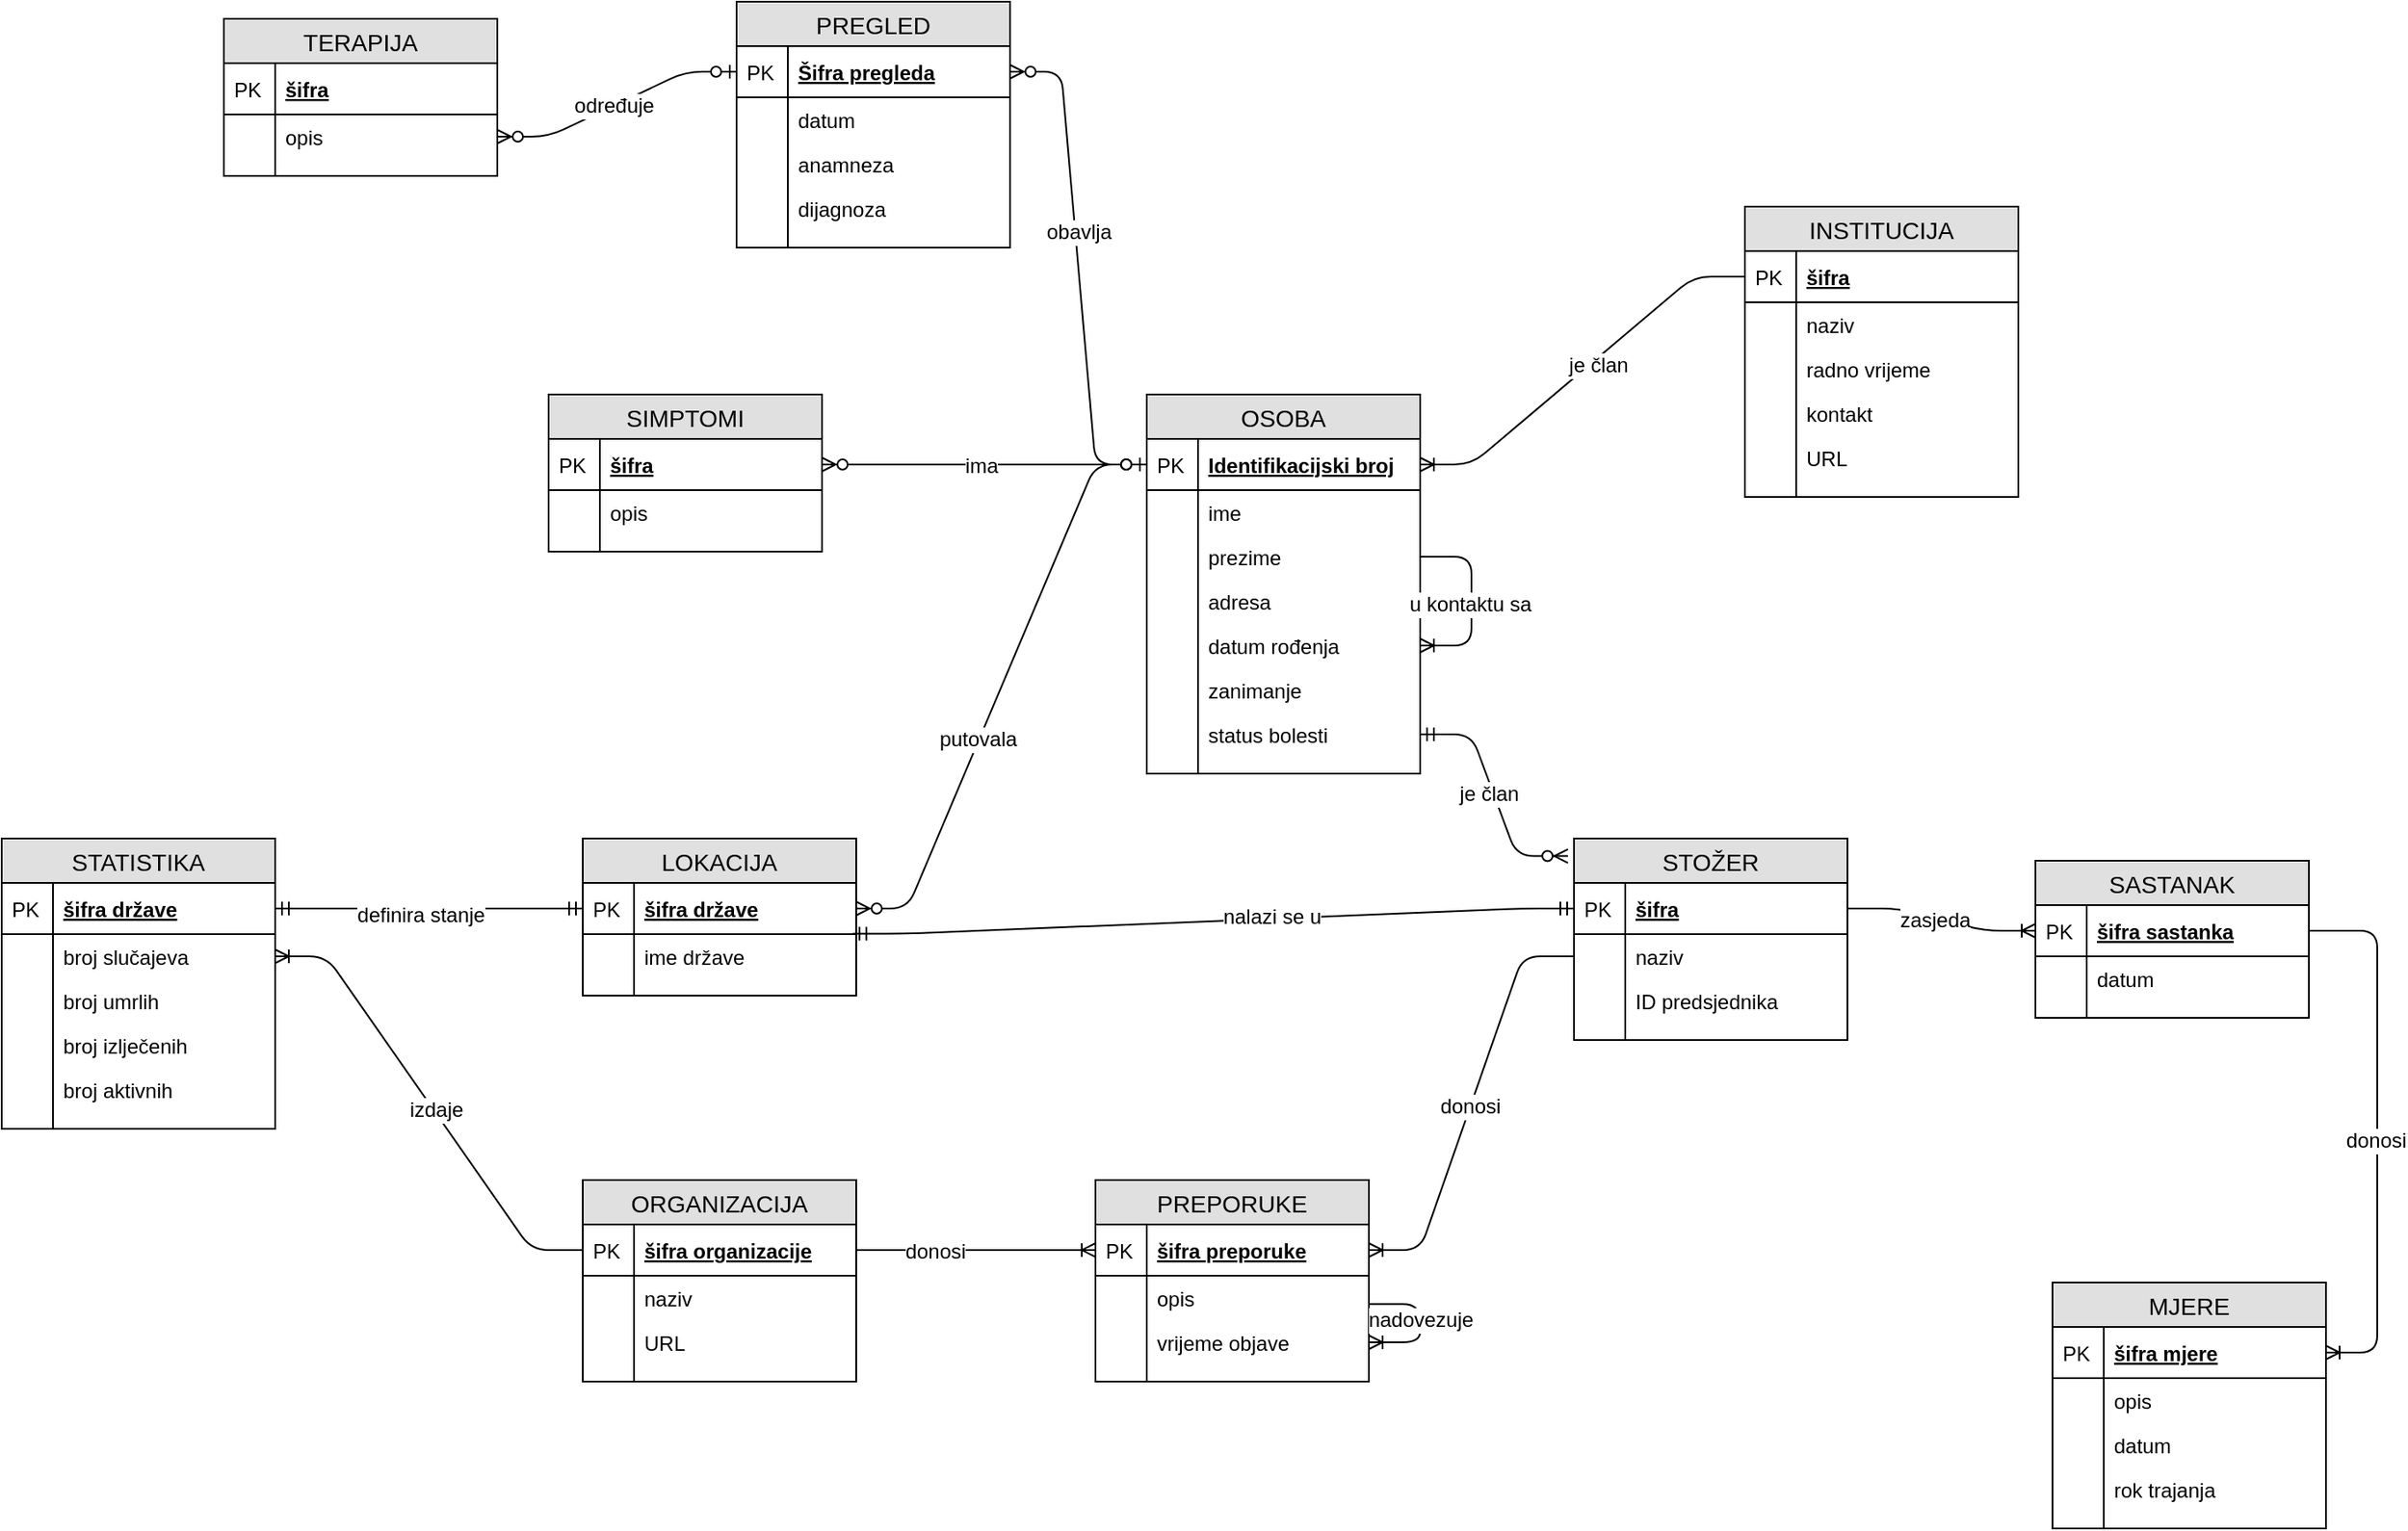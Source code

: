 <mxfile version="12.9.3" type="device"><diagram id="C5RBs43oDa-KdzZeNtuy" name="Page-1"><mxGraphModel dx="3128" dy="1588" grid="1" gridSize="10" guides="1" tooltips="1" connect="1" arrows="1" fold="1" page="1" pageScale="1" pageWidth="1654" pageHeight="1169" math="0" shadow="0"><root><mxCell id="WIyWlLk6GJQsqaUBKTNV-0"/><mxCell id="WIyWlLk6GJQsqaUBKTNV-1" parent="WIyWlLk6GJQsqaUBKTNV-0"/><mxCell id="PLq3IB2CFsEca3S8XnLZ-56" value="OSOBA" style="swimlane;fontStyle=0;childLayout=stackLayout;horizontal=1;startSize=26;fillColor=#e0e0e0;horizontalStack=0;resizeParent=1;resizeParentMax=0;resizeLast=0;collapsible=1;marginBottom=0;swimlaneFillColor=#ffffff;align=center;fontSize=14;" vertex="1" parent="WIyWlLk6GJQsqaUBKTNV-1"><mxGeometry x="730" y="420" width="160" height="222" as="geometry"/></mxCell><mxCell id="PLq3IB2CFsEca3S8XnLZ-57" value="Identifikacijski broj" style="shape=partialRectangle;top=0;left=0;right=0;bottom=1;align=left;verticalAlign=middle;fillColor=none;spacingLeft=34;spacingRight=4;overflow=hidden;rotatable=0;points=[[0,0.5],[1,0.5]];portConstraint=eastwest;dropTarget=0;fontStyle=5;fontSize=12;" vertex="1" parent="PLq3IB2CFsEca3S8XnLZ-56"><mxGeometry y="26" width="160" height="30" as="geometry"/></mxCell><mxCell id="PLq3IB2CFsEca3S8XnLZ-58" value="PK" style="shape=partialRectangle;top=0;left=0;bottom=0;fillColor=none;align=left;verticalAlign=middle;spacingLeft=4;spacingRight=4;overflow=hidden;rotatable=0;points=[];portConstraint=eastwest;part=1;fontSize=12;" vertex="1" connectable="0" parent="PLq3IB2CFsEca3S8XnLZ-57"><mxGeometry width="30" height="30" as="geometry"/></mxCell><mxCell id="PLq3IB2CFsEca3S8XnLZ-59" value="ime&#10;" style="shape=partialRectangle;top=0;left=0;right=0;bottom=0;align=left;verticalAlign=top;fillColor=none;spacingLeft=34;spacingRight=4;overflow=hidden;rotatable=0;points=[[0,0.5],[1,0.5]];portConstraint=eastwest;dropTarget=0;fontSize=12;" vertex="1" parent="PLq3IB2CFsEca3S8XnLZ-56"><mxGeometry y="56" width="160" height="26" as="geometry"/></mxCell><mxCell id="PLq3IB2CFsEca3S8XnLZ-60" value="" style="shape=partialRectangle;top=0;left=0;bottom=0;fillColor=none;align=left;verticalAlign=top;spacingLeft=4;spacingRight=4;overflow=hidden;rotatable=0;points=[];portConstraint=eastwest;part=1;fontSize=12;" vertex="1" connectable="0" parent="PLq3IB2CFsEca3S8XnLZ-59"><mxGeometry width="30" height="26" as="geometry"/></mxCell><mxCell id="PLq3IB2CFsEca3S8XnLZ-61" value="prezime" style="shape=partialRectangle;top=0;left=0;right=0;bottom=0;align=left;verticalAlign=top;fillColor=none;spacingLeft=34;spacingRight=4;overflow=hidden;rotatable=0;points=[[0,0.5],[1,0.5]];portConstraint=eastwest;dropTarget=0;fontSize=12;" vertex="1" parent="PLq3IB2CFsEca3S8XnLZ-56"><mxGeometry y="82" width="160" height="26" as="geometry"/></mxCell><mxCell id="PLq3IB2CFsEca3S8XnLZ-62" value="" style="shape=partialRectangle;top=0;left=0;bottom=0;fillColor=none;align=left;verticalAlign=top;spacingLeft=4;spacingRight=4;overflow=hidden;rotatable=0;points=[];portConstraint=eastwest;part=1;fontSize=12;" vertex="1" connectable="0" parent="PLq3IB2CFsEca3S8XnLZ-61"><mxGeometry width="30" height="26" as="geometry"/></mxCell><mxCell id="PLq3IB2CFsEca3S8XnLZ-63" value="adresa" style="shape=partialRectangle;top=0;left=0;right=0;bottom=0;align=left;verticalAlign=top;fillColor=none;spacingLeft=34;spacingRight=4;overflow=hidden;rotatable=0;points=[[0,0.5],[1,0.5]];portConstraint=eastwest;dropTarget=0;fontSize=12;" vertex="1" parent="PLq3IB2CFsEca3S8XnLZ-56"><mxGeometry y="108" width="160" height="26" as="geometry"/></mxCell><mxCell id="PLq3IB2CFsEca3S8XnLZ-64" value="" style="shape=partialRectangle;top=0;left=0;bottom=0;fillColor=none;align=left;verticalAlign=top;spacingLeft=4;spacingRight=4;overflow=hidden;rotatable=0;points=[];portConstraint=eastwest;part=1;fontSize=12;" vertex="1" connectable="0" parent="PLq3IB2CFsEca3S8XnLZ-63"><mxGeometry width="30" height="26" as="geometry"/></mxCell><mxCell id="PLq3IB2CFsEca3S8XnLZ-65" value="datum rođenja&#10;" style="shape=partialRectangle;top=0;left=0;right=0;bottom=0;align=left;verticalAlign=top;fillColor=none;spacingLeft=34;spacingRight=4;overflow=hidden;rotatable=0;points=[[0,0.5],[1,0.5]];portConstraint=eastwest;dropTarget=0;fontSize=12;" vertex="1" parent="PLq3IB2CFsEca3S8XnLZ-56"><mxGeometry y="134" width="160" height="26" as="geometry"/></mxCell><mxCell id="PLq3IB2CFsEca3S8XnLZ-66" value="" style="shape=partialRectangle;top=0;left=0;bottom=0;fillColor=none;align=left;verticalAlign=top;spacingLeft=4;spacingRight=4;overflow=hidden;rotatable=0;points=[];portConstraint=eastwest;part=1;fontSize=12;" vertex="1" connectable="0" parent="PLq3IB2CFsEca3S8XnLZ-65"><mxGeometry width="30" height="26" as="geometry"/></mxCell><mxCell id="PLq3IB2CFsEca3S8XnLZ-70" value="zanimanje" style="shape=partialRectangle;top=0;left=0;right=0;bottom=0;align=left;verticalAlign=top;fillColor=none;spacingLeft=34;spacingRight=4;overflow=hidden;rotatable=0;points=[[0,0.5],[1,0.5]];portConstraint=eastwest;dropTarget=0;fontSize=12;" vertex="1" parent="PLq3IB2CFsEca3S8XnLZ-56"><mxGeometry y="160" width="160" height="26" as="geometry"/></mxCell><mxCell id="PLq3IB2CFsEca3S8XnLZ-71" value="" style="shape=partialRectangle;top=0;left=0;bottom=0;fillColor=none;align=left;verticalAlign=top;spacingLeft=4;spacingRight=4;overflow=hidden;rotatable=0;points=[];portConstraint=eastwest;part=1;fontSize=12;" vertex="1" connectable="0" parent="PLq3IB2CFsEca3S8XnLZ-70"><mxGeometry width="30" height="26" as="geometry"/></mxCell><mxCell id="PLq3IB2CFsEca3S8XnLZ-72" value="status bolesti" style="shape=partialRectangle;top=0;left=0;right=0;bottom=0;align=left;verticalAlign=top;fillColor=none;spacingLeft=34;spacingRight=4;overflow=hidden;rotatable=0;points=[[0,0.5],[1,0.5]];portConstraint=eastwest;dropTarget=0;fontSize=12;" vertex="1" parent="PLq3IB2CFsEca3S8XnLZ-56"><mxGeometry y="186" width="160" height="26" as="geometry"/></mxCell><mxCell id="PLq3IB2CFsEca3S8XnLZ-73" value="" style="shape=partialRectangle;top=0;left=0;bottom=0;fillColor=none;align=left;verticalAlign=top;spacingLeft=4;spacingRight=4;overflow=hidden;rotatable=0;points=[];portConstraint=eastwest;part=1;fontSize=12;" vertex="1" connectable="0" parent="PLq3IB2CFsEca3S8XnLZ-72"><mxGeometry width="30" height="26" as="geometry"/></mxCell><mxCell id="PLq3IB2CFsEca3S8XnLZ-68" value="" style="shape=partialRectangle;top=0;left=0;right=0;bottom=0;align=left;verticalAlign=top;fillColor=none;spacingLeft=34;spacingRight=4;overflow=hidden;rotatable=0;points=[[0,0.5],[1,0.5]];portConstraint=eastwest;dropTarget=0;fontSize=12;" vertex="1" parent="PLq3IB2CFsEca3S8XnLZ-56"><mxGeometry y="212" width="160" height="10" as="geometry"/></mxCell><mxCell id="PLq3IB2CFsEca3S8XnLZ-69" value="" style="shape=partialRectangle;top=0;left=0;bottom=0;fillColor=none;align=left;verticalAlign=top;spacingLeft=4;spacingRight=4;overflow=hidden;rotatable=0;points=[];portConstraint=eastwest;part=1;fontSize=12;" vertex="1" connectable="0" parent="PLq3IB2CFsEca3S8XnLZ-68"><mxGeometry width="30" height="10" as="geometry"/></mxCell><mxCell id="PLq3IB2CFsEca3S8XnLZ-254" value="" style="edgeStyle=entityRelationEdgeStyle;fontSize=12;html=1;endArrow=ERoneToMany;exitX=1;exitY=0.5;exitDx=0;exitDy=0;" edge="1" parent="PLq3IB2CFsEca3S8XnLZ-56" source="PLq3IB2CFsEca3S8XnLZ-61" target="PLq3IB2CFsEca3S8XnLZ-65"><mxGeometry width="100" height="100" relative="1" as="geometry"><mxPoint x="160" y="180" as="sourcePoint"/><mxPoint x="260" y="80" as="targetPoint"/></mxGeometry></mxCell><mxCell id="PLq3IB2CFsEca3S8XnLZ-255" value="u kontaktu sa" style="text;html=1;align=center;verticalAlign=middle;resizable=0;points=[];labelBackgroundColor=#ffffff;" vertex="1" connectable="0" parent="PLq3IB2CFsEca3S8XnLZ-254"><mxGeometry x="0.036" y="-1" relative="1" as="geometry"><mxPoint as="offset"/></mxGeometry></mxCell><mxCell id="PLq3IB2CFsEca3S8XnLZ-78" value="PREGLED" style="swimlane;fontStyle=0;childLayout=stackLayout;horizontal=1;startSize=26;fillColor=#e0e0e0;horizontalStack=0;resizeParent=1;resizeParentMax=0;resizeLast=0;collapsible=1;marginBottom=0;swimlaneFillColor=#ffffff;align=center;fontSize=14;" vertex="1" parent="WIyWlLk6GJQsqaUBKTNV-1"><mxGeometry x="490" y="190" width="160" height="144" as="geometry"/></mxCell><mxCell id="PLq3IB2CFsEca3S8XnLZ-79" value="Šifra pregleda" style="shape=partialRectangle;top=0;left=0;right=0;bottom=1;align=left;verticalAlign=middle;fillColor=none;spacingLeft=34;spacingRight=4;overflow=hidden;rotatable=0;points=[[0,0.5],[1,0.5]];portConstraint=eastwest;dropTarget=0;fontStyle=5;fontSize=12;" vertex="1" parent="PLq3IB2CFsEca3S8XnLZ-78"><mxGeometry y="26" width="160" height="30" as="geometry"/></mxCell><mxCell id="PLq3IB2CFsEca3S8XnLZ-80" value="PK" style="shape=partialRectangle;top=0;left=0;bottom=0;fillColor=none;align=left;verticalAlign=middle;spacingLeft=4;spacingRight=4;overflow=hidden;rotatable=0;points=[];portConstraint=eastwest;part=1;fontSize=12;" vertex="1" connectable="0" parent="PLq3IB2CFsEca3S8XnLZ-79"><mxGeometry width="30" height="30" as="geometry"/></mxCell><mxCell id="PLq3IB2CFsEca3S8XnLZ-81" value="datum" style="shape=partialRectangle;top=0;left=0;right=0;bottom=0;align=left;verticalAlign=top;fillColor=none;spacingLeft=34;spacingRight=4;overflow=hidden;rotatable=0;points=[[0,0.5],[1,0.5]];portConstraint=eastwest;dropTarget=0;fontSize=12;" vertex="1" parent="PLq3IB2CFsEca3S8XnLZ-78"><mxGeometry y="56" width="160" height="26" as="geometry"/></mxCell><mxCell id="PLq3IB2CFsEca3S8XnLZ-82" value="" style="shape=partialRectangle;top=0;left=0;bottom=0;fillColor=none;align=left;verticalAlign=top;spacingLeft=4;spacingRight=4;overflow=hidden;rotatable=0;points=[];portConstraint=eastwest;part=1;fontSize=12;" vertex="1" connectable="0" parent="PLq3IB2CFsEca3S8XnLZ-81"><mxGeometry width="30" height="26" as="geometry"/></mxCell><mxCell id="PLq3IB2CFsEca3S8XnLZ-83" value="anamneza" style="shape=partialRectangle;top=0;left=0;right=0;bottom=0;align=left;verticalAlign=top;fillColor=none;spacingLeft=34;spacingRight=4;overflow=hidden;rotatable=0;points=[[0,0.5],[1,0.5]];portConstraint=eastwest;dropTarget=0;fontSize=12;" vertex="1" parent="PLq3IB2CFsEca3S8XnLZ-78"><mxGeometry y="82" width="160" height="26" as="geometry"/></mxCell><mxCell id="PLq3IB2CFsEca3S8XnLZ-84" value="" style="shape=partialRectangle;top=0;left=0;bottom=0;fillColor=none;align=left;verticalAlign=top;spacingLeft=4;spacingRight=4;overflow=hidden;rotatable=0;points=[];portConstraint=eastwest;part=1;fontSize=12;" vertex="1" connectable="0" parent="PLq3IB2CFsEca3S8XnLZ-83"><mxGeometry width="30" height="26" as="geometry"/></mxCell><mxCell id="PLq3IB2CFsEca3S8XnLZ-85" value="dijagnoza" style="shape=partialRectangle;top=0;left=0;right=0;bottom=0;align=left;verticalAlign=top;fillColor=none;spacingLeft=34;spacingRight=4;overflow=hidden;rotatable=0;points=[[0,0.5],[1,0.5]];portConstraint=eastwest;dropTarget=0;fontSize=12;" vertex="1" parent="PLq3IB2CFsEca3S8XnLZ-78"><mxGeometry y="108" width="160" height="26" as="geometry"/></mxCell><mxCell id="PLq3IB2CFsEca3S8XnLZ-86" value="" style="shape=partialRectangle;top=0;left=0;bottom=0;fillColor=none;align=left;verticalAlign=top;spacingLeft=4;spacingRight=4;overflow=hidden;rotatable=0;points=[];portConstraint=eastwest;part=1;fontSize=12;" vertex="1" connectable="0" parent="PLq3IB2CFsEca3S8XnLZ-85"><mxGeometry width="30" height="26" as="geometry"/></mxCell><mxCell id="PLq3IB2CFsEca3S8XnLZ-87" value="" style="shape=partialRectangle;top=0;left=0;right=0;bottom=0;align=left;verticalAlign=top;fillColor=none;spacingLeft=34;spacingRight=4;overflow=hidden;rotatable=0;points=[[0,0.5],[1,0.5]];portConstraint=eastwest;dropTarget=0;fontSize=12;" vertex="1" parent="PLq3IB2CFsEca3S8XnLZ-78"><mxGeometry y="134" width="160" height="10" as="geometry"/></mxCell><mxCell id="PLq3IB2CFsEca3S8XnLZ-88" value="" style="shape=partialRectangle;top=0;left=0;bottom=0;fillColor=none;align=left;verticalAlign=top;spacingLeft=4;spacingRight=4;overflow=hidden;rotatable=0;points=[];portConstraint=eastwest;part=1;fontSize=12;" vertex="1" connectable="0" parent="PLq3IB2CFsEca3S8XnLZ-87"><mxGeometry width="30" height="10" as="geometry"/></mxCell><mxCell id="PLq3IB2CFsEca3S8XnLZ-101" value="" style="edgeStyle=entityRelationEdgeStyle;fontSize=12;html=1;endArrow=ERzeroToMany;startArrow=ERzeroToOne;" edge="1" parent="WIyWlLk6GJQsqaUBKTNV-1" source="PLq3IB2CFsEca3S8XnLZ-57" target="PLq3IB2CFsEca3S8XnLZ-79"><mxGeometry width="100" height="100" relative="1" as="geometry"><mxPoint x="726" y="439" as="sourcePoint"/><mxPoint x="700" y="260" as="targetPoint"/></mxGeometry></mxCell><mxCell id="PLq3IB2CFsEca3S8XnLZ-106" value="obavlja" style="text;html=1;align=center;verticalAlign=middle;resizable=0;points=[];labelBackgroundColor=#ffffff;" vertex="1" connectable="0" parent="PLq3IB2CFsEca3S8XnLZ-101"><mxGeometry x="0.15" y="-2" relative="1" as="geometry"><mxPoint as="offset"/></mxGeometry></mxCell><mxCell id="PLq3IB2CFsEca3S8XnLZ-89" value="TERAPIJA" style="swimlane;fontStyle=0;childLayout=stackLayout;horizontal=1;startSize=26;fillColor=#e0e0e0;horizontalStack=0;resizeParent=1;resizeParentMax=0;resizeLast=0;collapsible=1;marginBottom=0;swimlaneFillColor=#ffffff;align=center;fontSize=14;" vertex="1" parent="WIyWlLk6GJQsqaUBKTNV-1"><mxGeometry x="190" y="200" width="160" height="92" as="geometry"/></mxCell><mxCell id="PLq3IB2CFsEca3S8XnLZ-90" value="šifra" style="shape=partialRectangle;top=0;left=0;right=0;bottom=1;align=left;verticalAlign=middle;fillColor=none;spacingLeft=34;spacingRight=4;overflow=hidden;rotatable=0;points=[[0,0.5],[1,0.5]];portConstraint=eastwest;dropTarget=0;fontStyle=5;fontSize=12;" vertex="1" parent="PLq3IB2CFsEca3S8XnLZ-89"><mxGeometry y="26" width="160" height="30" as="geometry"/></mxCell><mxCell id="PLq3IB2CFsEca3S8XnLZ-91" value="PK" style="shape=partialRectangle;top=0;left=0;bottom=0;fillColor=none;align=left;verticalAlign=middle;spacingLeft=4;spacingRight=4;overflow=hidden;rotatable=0;points=[];portConstraint=eastwest;part=1;fontSize=12;" vertex="1" connectable="0" parent="PLq3IB2CFsEca3S8XnLZ-90"><mxGeometry width="30" height="30" as="geometry"/></mxCell><mxCell id="PLq3IB2CFsEca3S8XnLZ-92" value="opis" style="shape=partialRectangle;top=0;left=0;right=0;bottom=0;align=left;verticalAlign=top;fillColor=none;spacingLeft=34;spacingRight=4;overflow=hidden;rotatable=0;points=[[0,0.5],[1,0.5]];portConstraint=eastwest;dropTarget=0;fontSize=12;" vertex="1" parent="PLq3IB2CFsEca3S8XnLZ-89"><mxGeometry y="56" width="160" height="26" as="geometry"/></mxCell><mxCell id="PLq3IB2CFsEca3S8XnLZ-93" value="" style="shape=partialRectangle;top=0;left=0;bottom=0;fillColor=none;align=left;verticalAlign=top;spacingLeft=4;spacingRight=4;overflow=hidden;rotatable=0;points=[];portConstraint=eastwest;part=1;fontSize=12;" vertex="1" connectable="0" parent="PLq3IB2CFsEca3S8XnLZ-92"><mxGeometry width="30" height="26" as="geometry"/></mxCell><mxCell id="PLq3IB2CFsEca3S8XnLZ-98" value="" style="shape=partialRectangle;top=0;left=0;right=0;bottom=0;align=left;verticalAlign=top;fillColor=none;spacingLeft=34;spacingRight=4;overflow=hidden;rotatable=0;points=[[0,0.5],[1,0.5]];portConstraint=eastwest;dropTarget=0;fontSize=12;" vertex="1" parent="PLq3IB2CFsEca3S8XnLZ-89"><mxGeometry y="82" width="160" height="10" as="geometry"/></mxCell><mxCell id="PLq3IB2CFsEca3S8XnLZ-99" value="" style="shape=partialRectangle;top=0;left=0;bottom=0;fillColor=none;align=left;verticalAlign=top;spacingLeft=4;spacingRight=4;overflow=hidden;rotatable=0;points=[];portConstraint=eastwest;part=1;fontSize=12;" vertex="1" connectable="0" parent="PLq3IB2CFsEca3S8XnLZ-98"><mxGeometry width="30" height="10" as="geometry"/></mxCell><mxCell id="PLq3IB2CFsEca3S8XnLZ-107" value="" style="edgeStyle=entityRelationEdgeStyle;fontSize=12;html=1;endArrow=ERzeroToMany;startArrow=ERzeroToOne;" edge="1" parent="WIyWlLk6GJQsqaUBKTNV-1" source="PLq3IB2CFsEca3S8XnLZ-79" target="PLq3IB2CFsEca3S8XnLZ-92"><mxGeometry width="100" height="100" relative="1" as="geometry"><mxPoint x="566" y="430" as="sourcePoint"/><mxPoint x="360" y="320" as="targetPoint"/></mxGeometry></mxCell><mxCell id="PLq3IB2CFsEca3S8XnLZ-127" value="određuje" style="text;html=1;align=center;verticalAlign=middle;resizable=0;points=[];labelBackgroundColor=#ffffff;" vertex="1" connectable="0" parent="PLq3IB2CFsEca3S8XnLZ-107"><mxGeometry x="0.034" relative="1" as="geometry"><mxPoint as="offset"/></mxGeometry></mxCell><mxCell id="PLq3IB2CFsEca3S8XnLZ-124" value="" style="edgeStyle=entityRelationEdgeStyle;fontSize=12;html=1;endArrow=ERzeroToMany;startArrow=ERzeroToOne;" edge="1" parent="WIyWlLk6GJQsqaUBKTNV-1" source="PLq3IB2CFsEca3S8XnLZ-57" target="PLq3IB2CFsEca3S8XnLZ-114"><mxGeometry width="100" height="100" relative="1" as="geometry"><mxPoint x="890" y="489" as="sourcePoint"/><mxPoint x="250" y="560" as="targetPoint"/></mxGeometry></mxCell><mxCell id="PLq3IB2CFsEca3S8XnLZ-126" value="ima" style="text;html=1;align=center;verticalAlign=middle;resizable=0;points=[];labelBackgroundColor=#ffffff;" vertex="1" connectable="0" parent="PLq3IB2CFsEca3S8XnLZ-124"><mxGeometry x="0.02" y="1" relative="1" as="geometry"><mxPoint as="offset"/></mxGeometry></mxCell><mxCell id="PLq3IB2CFsEca3S8XnLZ-139" value="LOKACIJA" style="swimlane;fontStyle=0;childLayout=stackLayout;horizontal=1;startSize=26;fillColor=#e0e0e0;horizontalStack=0;resizeParent=1;resizeParentMax=0;resizeLast=0;collapsible=1;marginBottom=0;swimlaneFillColor=#ffffff;align=center;fontSize=14;" vertex="1" parent="WIyWlLk6GJQsqaUBKTNV-1"><mxGeometry x="400" y="680" width="160" height="92" as="geometry"/></mxCell><mxCell id="PLq3IB2CFsEca3S8XnLZ-140" value="šifra države" style="shape=partialRectangle;top=0;left=0;right=0;bottom=1;align=left;verticalAlign=middle;fillColor=none;spacingLeft=34;spacingRight=4;overflow=hidden;rotatable=0;points=[[0,0.5],[1,0.5]];portConstraint=eastwest;dropTarget=0;fontStyle=5;fontSize=12;" vertex="1" parent="PLq3IB2CFsEca3S8XnLZ-139"><mxGeometry y="26" width="160" height="30" as="geometry"/></mxCell><mxCell id="PLq3IB2CFsEca3S8XnLZ-141" value="PK" style="shape=partialRectangle;top=0;left=0;bottom=0;fillColor=none;align=left;verticalAlign=middle;spacingLeft=4;spacingRight=4;overflow=hidden;rotatable=0;points=[];portConstraint=eastwest;part=1;fontSize=12;" vertex="1" connectable="0" parent="PLq3IB2CFsEca3S8XnLZ-140"><mxGeometry width="30" height="30" as="geometry"/></mxCell><mxCell id="PLq3IB2CFsEca3S8XnLZ-142" value="ime države" style="shape=partialRectangle;top=0;left=0;right=0;bottom=0;align=left;verticalAlign=top;fillColor=none;spacingLeft=34;spacingRight=4;overflow=hidden;rotatable=0;points=[[0,0.5],[1,0.5]];portConstraint=eastwest;dropTarget=0;fontSize=12;" vertex="1" parent="PLq3IB2CFsEca3S8XnLZ-139"><mxGeometry y="56" width="160" height="26" as="geometry"/></mxCell><mxCell id="PLq3IB2CFsEca3S8XnLZ-143" value="" style="shape=partialRectangle;top=0;left=0;bottom=0;fillColor=none;align=left;verticalAlign=top;spacingLeft=4;spacingRight=4;overflow=hidden;rotatable=0;points=[];portConstraint=eastwest;part=1;fontSize=12;" vertex="1" connectable="0" parent="PLq3IB2CFsEca3S8XnLZ-142"><mxGeometry width="30" height="26" as="geometry"/></mxCell><mxCell id="PLq3IB2CFsEca3S8XnLZ-148" value="" style="shape=partialRectangle;top=0;left=0;right=0;bottom=0;align=left;verticalAlign=top;fillColor=none;spacingLeft=34;spacingRight=4;overflow=hidden;rotatable=0;points=[[0,0.5],[1,0.5]];portConstraint=eastwest;dropTarget=0;fontSize=12;" vertex="1" parent="PLq3IB2CFsEca3S8XnLZ-139"><mxGeometry y="82" width="160" height="10" as="geometry"/></mxCell><mxCell id="PLq3IB2CFsEca3S8XnLZ-149" value="" style="shape=partialRectangle;top=0;left=0;bottom=0;fillColor=none;align=left;verticalAlign=top;spacingLeft=4;spacingRight=4;overflow=hidden;rotatable=0;points=[];portConstraint=eastwest;part=1;fontSize=12;" vertex="1" connectable="0" parent="PLq3IB2CFsEca3S8XnLZ-148"><mxGeometry width="30" height="10" as="geometry"/></mxCell><mxCell id="PLq3IB2CFsEca3S8XnLZ-150" value="" style="edgeStyle=entityRelationEdgeStyle;fontSize=12;html=1;endArrow=ERzeroToMany;startArrow=ERzeroToOne;" edge="1" parent="WIyWlLk6GJQsqaUBKTNV-1" source="PLq3IB2CFsEca3S8XnLZ-57" target="PLq3IB2CFsEca3S8XnLZ-140"><mxGeometry width="100" height="100" relative="1" as="geometry"><mxPoint x="610" y="800" as="sourcePoint"/><mxPoint x="710" y="700" as="targetPoint"/></mxGeometry></mxCell><mxCell id="PLq3IB2CFsEca3S8XnLZ-151" value="putovala" style="text;html=1;align=center;verticalAlign=middle;resizable=0;points=[];labelBackgroundColor=#ffffff;" vertex="1" connectable="0" parent="PLq3IB2CFsEca3S8XnLZ-150"><mxGeometry x="0.194" y="-1" relative="1" as="geometry"><mxPoint as="offset"/></mxGeometry></mxCell><mxCell id="PLq3IB2CFsEca3S8XnLZ-165" value="" style="edgeStyle=entityRelationEdgeStyle;fontSize=12;html=1;endArrow=ERmandOne;startArrow=ERmandOne;entryX=0;entryY=0.5;entryDx=0;entryDy=0;exitX=1;exitY=0.5;exitDx=0;exitDy=0;" edge="1" parent="WIyWlLk6GJQsqaUBKTNV-1" source="PLq3IB2CFsEca3S8XnLZ-153" target="PLq3IB2CFsEca3S8XnLZ-140"><mxGeometry width="100" height="100" relative="1" as="geometry"><mxPoint x="190" y="1000" as="sourcePoint"/><mxPoint x="290" y="900" as="targetPoint"/></mxGeometry></mxCell><mxCell id="PLq3IB2CFsEca3S8XnLZ-167" value="definira stanje" style="text;html=1;align=center;verticalAlign=middle;resizable=0;points=[];labelBackgroundColor=#ffffff;" vertex="1" connectable="0" parent="PLq3IB2CFsEca3S8XnLZ-165"><mxGeometry x="-0.046" y="-4" relative="1" as="geometry"><mxPoint x="-1" as="offset"/></mxGeometry></mxCell><mxCell id="PLq3IB2CFsEca3S8XnLZ-152" value="STATISTIKA" style="swimlane;fontStyle=0;childLayout=stackLayout;horizontal=1;startSize=26;fillColor=#e0e0e0;horizontalStack=0;resizeParent=1;resizeParentMax=0;resizeLast=0;collapsible=1;marginBottom=0;swimlaneFillColor=#ffffff;align=center;fontSize=14;" vertex="1" parent="WIyWlLk6GJQsqaUBKTNV-1"><mxGeometry x="60" y="680" width="160" height="170" as="geometry"/></mxCell><mxCell id="PLq3IB2CFsEca3S8XnLZ-153" value="šifra države" style="shape=partialRectangle;top=0;left=0;right=0;bottom=1;align=left;verticalAlign=middle;fillColor=none;spacingLeft=34;spacingRight=4;overflow=hidden;rotatable=0;points=[[0,0.5],[1,0.5]];portConstraint=eastwest;dropTarget=0;fontStyle=5;fontSize=12;" vertex="1" parent="PLq3IB2CFsEca3S8XnLZ-152"><mxGeometry y="26" width="160" height="30" as="geometry"/></mxCell><mxCell id="PLq3IB2CFsEca3S8XnLZ-154" value="PK" style="shape=partialRectangle;top=0;left=0;bottom=0;fillColor=none;align=left;verticalAlign=middle;spacingLeft=4;spacingRight=4;overflow=hidden;rotatable=0;points=[];portConstraint=eastwest;part=1;fontSize=12;" vertex="1" connectable="0" parent="PLq3IB2CFsEca3S8XnLZ-153"><mxGeometry width="30" height="30" as="geometry"/></mxCell><mxCell id="PLq3IB2CFsEca3S8XnLZ-155" value="broj slučajeva" style="shape=partialRectangle;top=0;left=0;right=0;bottom=0;align=left;verticalAlign=top;fillColor=none;spacingLeft=34;spacingRight=4;overflow=hidden;rotatable=0;points=[[0,0.5],[1,0.5]];portConstraint=eastwest;dropTarget=0;fontSize=12;" vertex="1" parent="PLq3IB2CFsEca3S8XnLZ-152"><mxGeometry y="56" width="160" height="26" as="geometry"/></mxCell><mxCell id="PLq3IB2CFsEca3S8XnLZ-156" value="" style="shape=partialRectangle;top=0;left=0;bottom=0;fillColor=none;align=left;verticalAlign=top;spacingLeft=4;spacingRight=4;overflow=hidden;rotatable=0;points=[];portConstraint=eastwest;part=1;fontSize=12;" vertex="1" connectable="0" parent="PLq3IB2CFsEca3S8XnLZ-155"><mxGeometry width="30" height="26" as="geometry"/></mxCell><mxCell id="PLq3IB2CFsEca3S8XnLZ-157" value="broj umrlih" style="shape=partialRectangle;top=0;left=0;right=0;bottom=0;align=left;verticalAlign=top;fillColor=none;spacingLeft=34;spacingRight=4;overflow=hidden;rotatable=0;points=[[0,0.5],[1,0.5]];portConstraint=eastwest;dropTarget=0;fontSize=12;" vertex="1" parent="PLq3IB2CFsEca3S8XnLZ-152"><mxGeometry y="82" width="160" height="26" as="geometry"/></mxCell><mxCell id="PLq3IB2CFsEca3S8XnLZ-158" value="" style="shape=partialRectangle;top=0;left=0;bottom=0;fillColor=none;align=left;verticalAlign=top;spacingLeft=4;spacingRight=4;overflow=hidden;rotatable=0;points=[];portConstraint=eastwest;part=1;fontSize=12;" vertex="1" connectable="0" parent="PLq3IB2CFsEca3S8XnLZ-157"><mxGeometry width="30" height="26" as="geometry"/></mxCell><mxCell id="PLq3IB2CFsEca3S8XnLZ-159" value="broj izlječenih" style="shape=partialRectangle;top=0;left=0;right=0;bottom=0;align=left;verticalAlign=top;fillColor=none;spacingLeft=34;spacingRight=4;overflow=hidden;rotatable=0;points=[[0,0.5],[1,0.5]];portConstraint=eastwest;dropTarget=0;fontSize=12;" vertex="1" parent="PLq3IB2CFsEca3S8XnLZ-152"><mxGeometry y="108" width="160" height="26" as="geometry"/></mxCell><mxCell id="PLq3IB2CFsEca3S8XnLZ-160" value="" style="shape=partialRectangle;top=0;left=0;bottom=0;fillColor=none;align=left;verticalAlign=top;spacingLeft=4;spacingRight=4;overflow=hidden;rotatable=0;points=[];portConstraint=eastwest;part=1;fontSize=12;" vertex="1" connectable="0" parent="PLq3IB2CFsEca3S8XnLZ-159"><mxGeometry width="30" height="26" as="geometry"/></mxCell><mxCell id="PLq3IB2CFsEca3S8XnLZ-163" value="broj aktivnih" style="shape=partialRectangle;top=0;left=0;right=0;bottom=0;align=left;verticalAlign=top;fillColor=none;spacingLeft=34;spacingRight=4;overflow=hidden;rotatable=0;points=[[0,0.5],[1,0.5]];portConstraint=eastwest;dropTarget=0;fontSize=12;" vertex="1" parent="PLq3IB2CFsEca3S8XnLZ-152"><mxGeometry y="134" width="160" height="26" as="geometry"/></mxCell><mxCell id="PLq3IB2CFsEca3S8XnLZ-164" value="" style="shape=partialRectangle;top=0;left=0;bottom=0;fillColor=none;align=left;verticalAlign=top;spacingLeft=4;spacingRight=4;overflow=hidden;rotatable=0;points=[];portConstraint=eastwest;part=1;fontSize=12;" vertex="1" connectable="0" parent="PLq3IB2CFsEca3S8XnLZ-163"><mxGeometry width="30" height="26" as="geometry"/></mxCell><mxCell id="PLq3IB2CFsEca3S8XnLZ-161" value="" style="shape=partialRectangle;top=0;left=0;right=0;bottom=0;align=left;verticalAlign=top;fillColor=none;spacingLeft=34;spacingRight=4;overflow=hidden;rotatable=0;points=[[0,0.5],[1,0.5]];portConstraint=eastwest;dropTarget=0;fontSize=12;" vertex="1" parent="PLq3IB2CFsEca3S8XnLZ-152"><mxGeometry y="160" width="160" height="10" as="geometry"/></mxCell><mxCell id="PLq3IB2CFsEca3S8XnLZ-162" value="" style="shape=partialRectangle;top=0;left=0;bottom=0;fillColor=none;align=left;verticalAlign=top;spacingLeft=4;spacingRight=4;overflow=hidden;rotatable=0;points=[];portConstraint=eastwest;part=1;fontSize=12;" vertex="1" connectable="0" parent="PLq3IB2CFsEca3S8XnLZ-161"><mxGeometry width="30" height="10" as="geometry"/></mxCell><mxCell id="PLq3IB2CFsEca3S8XnLZ-179" value="INSTITUCIJA" style="swimlane;fontStyle=0;childLayout=stackLayout;horizontal=1;startSize=26;fillColor=#e0e0e0;horizontalStack=0;resizeParent=1;resizeParentMax=0;resizeLast=0;collapsible=1;marginBottom=0;swimlaneFillColor=#ffffff;align=center;fontSize=14;" vertex="1" parent="WIyWlLk6GJQsqaUBKTNV-1"><mxGeometry x="1080" y="310" width="160" height="170" as="geometry"/></mxCell><mxCell id="PLq3IB2CFsEca3S8XnLZ-180" value="šifra" style="shape=partialRectangle;top=0;left=0;right=0;bottom=1;align=left;verticalAlign=middle;fillColor=none;spacingLeft=34;spacingRight=4;overflow=hidden;rotatable=0;points=[[0,0.5],[1,0.5]];portConstraint=eastwest;dropTarget=0;fontStyle=5;fontSize=12;" vertex="1" parent="PLq3IB2CFsEca3S8XnLZ-179"><mxGeometry y="26" width="160" height="30" as="geometry"/></mxCell><mxCell id="PLq3IB2CFsEca3S8XnLZ-181" value="PK" style="shape=partialRectangle;top=0;left=0;bottom=0;fillColor=none;align=left;verticalAlign=middle;spacingLeft=4;spacingRight=4;overflow=hidden;rotatable=0;points=[];portConstraint=eastwest;part=1;fontSize=12;" vertex="1" connectable="0" parent="PLq3IB2CFsEca3S8XnLZ-180"><mxGeometry width="30" height="30" as="geometry"/></mxCell><mxCell id="PLq3IB2CFsEca3S8XnLZ-182" value="naziv" style="shape=partialRectangle;top=0;left=0;right=0;bottom=0;align=left;verticalAlign=top;fillColor=none;spacingLeft=34;spacingRight=4;overflow=hidden;rotatable=0;points=[[0,0.5],[1,0.5]];portConstraint=eastwest;dropTarget=0;fontSize=12;" vertex="1" parent="PLq3IB2CFsEca3S8XnLZ-179"><mxGeometry y="56" width="160" height="26" as="geometry"/></mxCell><mxCell id="PLq3IB2CFsEca3S8XnLZ-183" value="" style="shape=partialRectangle;top=0;left=0;bottom=0;fillColor=none;align=left;verticalAlign=top;spacingLeft=4;spacingRight=4;overflow=hidden;rotatable=0;points=[];portConstraint=eastwest;part=1;fontSize=12;" vertex="1" connectable="0" parent="PLq3IB2CFsEca3S8XnLZ-182"><mxGeometry width="30" height="26" as="geometry"/></mxCell><mxCell id="PLq3IB2CFsEca3S8XnLZ-184" value="radno vrijeme" style="shape=partialRectangle;top=0;left=0;right=0;bottom=0;align=left;verticalAlign=top;fillColor=none;spacingLeft=34;spacingRight=4;overflow=hidden;rotatable=0;points=[[0,0.5],[1,0.5]];portConstraint=eastwest;dropTarget=0;fontSize=12;" vertex="1" parent="PLq3IB2CFsEca3S8XnLZ-179"><mxGeometry y="82" width="160" height="26" as="geometry"/></mxCell><mxCell id="PLq3IB2CFsEca3S8XnLZ-185" value="" style="shape=partialRectangle;top=0;left=0;bottom=0;fillColor=none;align=left;verticalAlign=top;spacingLeft=4;spacingRight=4;overflow=hidden;rotatable=0;points=[];portConstraint=eastwest;part=1;fontSize=12;" vertex="1" connectable="0" parent="PLq3IB2CFsEca3S8XnLZ-184"><mxGeometry width="30" height="26" as="geometry"/></mxCell><mxCell id="PLq3IB2CFsEca3S8XnLZ-227" value="kontakt" style="shape=partialRectangle;top=0;left=0;right=0;bottom=0;align=left;verticalAlign=top;fillColor=none;spacingLeft=34;spacingRight=4;overflow=hidden;rotatable=0;points=[[0,0.5],[1,0.5]];portConstraint=eastwest;dropTarget=0;fontSize=12;" vertex="1" parent="PLq3IB2CFsEca3S8XnLZ-179"><mxGeometry y="108" width="160" height="26" as="geometry"/></mxCell><mxCell id="PLq3IB2CFsEca3S8XnLZ-228" value="" style="shape=partialRectangle;top=0;left=0;bottom=0;fillColor=none;align=left;verticalAlign=top;spacingLeft=4;spacingRight=4;overflow=hidden;rotatable=0;points=[];portConstraint=eastwest;part=1;fontSize=12;" vertex="1" connectable="0" parent="PLq3IB2CFsEca3S8XnLZ-227"><mxGeometry width="30" height="26" as="geometry"/></mxCell><mxCell id="PLq3IB2CFsEca3S8XnLZ-186" value="URL" style="shape=partialRectangle;top=0;left=0;right=0;bottom=0;align=left;verticalAlign=top;fillColor=none;spacingLeft=34;spacingRight=4;overflow=hidden;rotatable=0;points=[[0,0.5],[1,0.5]];portConstraint=eastwest;dropTarget=0;fontSize=12;" vertex="1" parent="PLq3IB2CFsEca3S8XnLZ-179"><mxGeometry y="134" width="160" height="26" as="geometry"/></mxCell><mxCell id="PLq3IB2CFsEca3S8XnLZ-187" value="" style="shape=partialRectangle;top=0;left=0;bottom=0;fillColor=none;align=left;verticalAlign=top;spacingLeft=4;spacingRight=4;overflow=hidden;rotatable=0;points=[];portConstraint=eastwest;part=1;fontSize=12;" vertex="1" connectable="0" parent="PLq3IB2CFsEca3S8XnLZ-186"><mxGeometry width="30" height="26" as="geometry"/></mxCell><mxCell id="PLq3IB2CFsEca3S8XnLZ-188" value="" style="shape=partialRectangle;top=0;left=0;right=0;bottom=0;align=left;verticalAlign=top;fillColor=none;spacingLeft=34;spacingRight=4;overflow=hidden;rotatable=0;points=[[0,0.5],[1,0.5]];portConstraint=eastwest;dropTarget=0;fontSize=12;" vertex="1" parent="PLq3IB2CFsEca3S8XnLZ-179"><mxGeometry y="160" width="160" height="10" as="geometry"/></mxCell><mxCell id="PLq3IB2CFsEca3S8XnLZ-189" value="" style="shape=partialRectangle;top=0;left=0;bottom=0;fillColor=none;align=left;verticalAlign=top;spacingLeft=4;spacingRight=4;overflow=hidden;rotatable=0;points=[];portConstraint=eastwest;part=1;fontSize=12;" vertex="1" connectable="0" parent="PLq3IB2CFsEca3S8XnLZ-188"><mxGeometry width="30" height="10" as="geometry"/></mxCell><mxCell id="PLq3IB2CFsEca3S8XnLZ-113" value="SIMPTOMI" style="swimlane;fontStyle=0;childLayout=stackLayout;horizontal=1;startSize=26;fillColor=#e0e0e0;horizontalStack=0;resizeParent=1;resizeParentMax=0;resizeLast=0;collapsible=1;marginBottom=0;swimlaneFillColor=#ffffff;align=center;fontSize=14;" vertex="1" parent="WIyWlLk6GJQsqaUBKTNV-1"><mxGeometry x="380" y="420" width="160" height="92" as="geometry"/></mxCell><mxCell id="PLq3IB2CFsEca3S8XnLZ-114" value="šifra" style="shape=partialRectangle;top=0;left=0;right=0;bottom=1;align=left;verticalAlign=middle;fillColor=none;spacingLeft=34;spacingRight=4;overflow=hidden;rotatable=0;points=[[0,0.5],[1,0.5]];portConstraint=eastwest;dropTarget=0;fontStyle=5;fontSize=12;" vertex="1" parent="PLq3IB2CFsEca3S8XnLZ-113"><mxGeometry y="26" width="160" height="30" as="geometry"/></mxCell><mxCell id="PLq3IB2CFsEca3S8XnLZ-115" value="PK" style="shape=partialRectangle;top=0;left=0;bottom=0;fillColor=none;align=left;verticalAlign=middle;spacingLeft=4;spacingRight=4;overflow=hidden;rotatable=0;points=[];portConstraint=eastwest;part=1;fontSize=12;" vertex="1" connectable="0" parent="PLq3IB2CFsEca3S8XnLZ-114"><mxGeometry width="30" height="30" as="geometry"/></mxCell><mxCell id="PLq3IB2CFsEca3S8XnLZ-116" value="opis" style="shape=partialRectangle;top=0;left=0;right=0;bottom=0;align=left;verticalAlign=top;fillColor=none;spacingLeft=34;spacingRight=4;overflow=hidden;rotatable=0;points=[[0,0.5],[1,0.5]];portConstraint=eastwest;dropTarget=0;fontSize=12;" vertex="1" parent="PLq3IB2CFsEca3S8XnLZ-113"><mxGeometry y="56" width="160" height="26" as="geometry"/></mxCell><mxCell id="PLq3IB2CFsEca3S8XnLZ-117" value="" style="shape=partialRectangle;top=0;left=0;bottom=0;fillColor=none;align=left;verticalAlign=top;spacingLeft=4;spacingRight=4;overflow=hidden;rotatable=0;points=[];portConstraint=eastwest;part=1;fontSize=12;" vertex="1" connectable="0" parent="PLq3IB2CFsEca3S8XnLZ-116"><mxGeometry width="30" height="26" as="geometry"/></mxCell><mxCell id="PLq3IB2CFsEca3S8XnLZ-122" value="" style="shape=partialRectangle;top=0;left=0;right=0;bottom=0;align=left;verticalAlign=top;fillColor=none;spacingLeft=34;spacingRight=4;overflow=hidden;rotatable=0;points=[[0,0.5],[1,0.5]];portConstraint=eastwest;dropTarget=0;fontSize=12;" vertex="1" parent="PLq3IB2CFsEca3S8XnLZ-113"><mxGeometry y="82" width="160" height="10" as="geometry"/></mxCell><mxCell id="PLq3IB2CFsEca3S8XnLZ-123" value="" style="shape=partialRectangle;top=0;left=0;bottom=0;fillColor=none;align=left;verticalAlign=top;spacingLeft=4;spacingRight=4;overflow=hidden;rotatable=0;points=[];portConstraint=eastwest;part=1;fontSize=12;" vertex="1" connectable="0" parent="PLq3IB2CFsEca3S8XnLZ-122"><mxGeometry width="30" height="10" as="geometry"/></mxCell><mxCell id="PLq3IB2CFsEca3S8XnLZ-229" value="" style="edgeStyle=entityRelationEdgeStyle;fontSize=12;html=1;endArrow=ERoneToMany;" edge="1" parent="WIyWlLk6GJQsqaUBKTNV-1" source="PLq3IB2CFsEca3S8XnLZ-180" target="PLq3IB2CFsEca3S8XnLZ-57"><mxGeometry width="100" height="100" relative="1" as="geometry"><mxPoint x="1260" y="260" as="sourcePoint"/><mxPoint x="920" y="330" as="targetPoint"/></mxGeometry></mxCell><mxCell id="PLq3IB2CFsEca3S8XnLZ-230" value="je član" style="text;html=1;align=center;verticalAlign=middle;resizable=0;points=[];labelBackgroundColor=#ffffff;" vertex="1" connectable="0" parent="PLq3IB2CFsEca3S8XnLZ-229"><mxGeometry x="-0.085" y="2" relative="1" as="geometry"><mxPoint y="1" as="offset"/></mxGeometry></mxCell><mxCell id="PLq3IB2CFsEca3S8XnLZ-190" value="STOŽER" style="swimlane;fontStyle=0;childLayout=stackLayout;horizontal=1;startSize=26;fillColor=#e0e0e0;horizontalStack=0;resizeParent=1;resizeParentMax=0;resizeLast=0;collapsible=1;marginBottom=0;swimlaneFillColor=#ffffff;align=center;fontSize=14;" vertex="1" parent="WIyWlLk6GJQsqaUBKTNV-1"><mxGeometry x="980" y="680" width="160" height="118" as="geometry"/></mxCell><mxCell id="PLq3IB2CFsEca3S8XnLZ-191" value="šifra" style="shape=partialRectangle;top=0;left=0;right=0;bottom=1;align=left;verticalAlign=middle;fillColor=none;spacingLeft=34;spacingRight=4;overflow=hidden;rotatable=0;points=[[0,0.5],[1,0.5]];portConstraint=eastwest;dropTarget=0;fontStyle=5;fontSize=12;" vertex="1" parent="PLq3IB2CFsEca3S8XnLZ-190"><mxGeometry y="26" width="160" height="30" as="geometry"/></mxCell><mxCell id="PLq3IB2CFsEca3S8XnLZ-192" value="PK" style="shape=partialRectangle;top=0;left=0;bottom=0;fillColor=none;align=left;verticalAlign=middle;spacingLeft=4;spacingRight=4;overflow=hidden;rotatable=0;points=[];portConstraint=eastwest;part=1;fontSize=12;" vertex="1" connectable="0" parent="PLq3IB2CFsEca3S8XnLZ-191"><mxGeometry width="30" height="30" as="geometry"/></mxCell><mxCell id="PLq3IB2CFsEca3S8XnLZ-193" value="naziv" style="shape=partialRectangle;top=0;left=0;right=0;bottom=0;align=left;verticalAlign=top;fillColor=none;spacingLeft=34;spacingRight=4;overflow=hidden;rotatable=0;points=[[0,0.5],[1,0.5]];portConstraint=eastwest;dropTarget=0;fontSize=12;" vertex="1" parent="PLq3IB2CFsEca3S8XnLZ-190"><mxGeometry y="56" width="160" height="26" as="geometry"/></mxCell><mxCell id="PLq3IB2CFsEca3S8XnLZ-194" value="" style="shape=partialRectangle;top=0;left=0;bottom=0;fillColor=none;align=left;verticalAlign=top;spacingLeft=4;spacingRight=4;overflow=hidden;rotatable=0;points=[];portConstraint=eastwest;part=1;fontSize=12;" vertex="1" connectable="0" parent="PLq3IB2CFsEca3S8XnLZ-193"><mxGeometry width="30" height="26" as="geometry"/></mxCell><mxCell id="PLq3IB2CFsEca3S8XnLZ-195" value="ID predsjednika" style="shape=partialRectangle;top=0;left=0;right=0;bottom=0;align=left;verticalAlign=top;fillColor=none;spacingLeft=34;spacingRight=4;overflow=hidden;rotatable=0;points=[[0,0.5],[1,0.5]];portConstraint=eastwest;dropTarget=0;fontSize=12;" vertex="1" parent="PLq3IB2CFsEca3S8XnLZ-190"><mxGeometry y="82" width="160" height="26" as="geometry"/></mxCell><mxCell id="PLq3IB2CFsEca3S8XnLZ-196" value="" style="shape=partialRectangle;top=0;left=0;bottom=0;fillColor=none;align=left;verticalAlign=top;spacingLeft=4;spacingRight=4;overflow=hidden;rotatable=0;points=[];portConstraint=eastwest;part=1;fontSize=12;" vertex="1" connectable="0" parent="PLq3IB2CFsEca3S8XnLZ-195"><mxGeometry width="30" height="26" as="geometry"/></mxCell><mxCell id="PLq3IB2CFsEca3S8XnLZ-199" value="" style="shape=partialRectangle;top=0;left=0;right=0;bottom=0;align=left;verticalAlign=top;fillColor=none;spacingLeft=34;spacingRight=4;overflow=hidden;rotatable=0;points=[[0,0.5],[1,0.5]];portConstraint=eastwest;dropTarget=0;fontSize=12;" vertex="1" parent="PLq3IB2CFsEca3S8XnLZ-190"><mxGeometry y="108" width="160" height="10" as="geometry"/></mxCell><mxCell id="PLq3IB2CFsEca3S8XnLZ-200" value="" style="shape=partialRectangle;top=0;left=0;bottom=0;fillColor=none;align=left;verticalAlign=top;spacingLeft=4;spacingRight=4;overflow=hidden;rotatable=0;points=[];portConstraint=eastwest;part=1;fontSize=12;" vertex="1" connectable="0" parent="PLq3IB2CFsEca3S8XnLZ-199"><mxGeometry width="30" height="10" as="geometry"/></mxCell><mxCell id="PLq3IB2CFsEca3S8XnLZ-232" value="" style="edgeStyle=entityRelationEdgeStyle;fontSize=12;html=1;endArrow=ERmandOne;startArrow=ERmandOne;exitX=0.987;exitY=-0.009;exitDx=0;exitDy=0;entryX=0;entryY=0.5;entryDx=0;entryDy=0;exitPerimeter=0;" edge="1" parent="WIyWlLk6GJQsqaUBKTNV-1" source="PLq3IB2CFsEca3S8XnLZ-142" target="PLq3IB2CFsEca3S8XnLZ-191"><mxGeometry width="100" height="100" relative="1" as="geometry"><mxPoint x="720" y="776" as="sourcePoint"/><mxPoint x="820" y="676" as="targetPoint"/></mxGeometry></mxCell><mxCell id="PLq3IB2CFsEca3S8XnLZ-234" value="nalazi se u" style="text;html=1;align=center;verticalAlign=middle;resizable=0;points=[];labelBackgroundColor=#ffffff;" vertex="1" connectable="0" parent="PLq3IB2CFsEca3S8XnLZ-232"><mxGeometry x="0.159" y="1" relative="1" as="geometry"><mxPoint as="offset"/></mxGeometry></mxCell><mxCell id="PLq3IB2CFsEca3S8XnLZ-235" value="" style="edgeStyle=entityRelationEdgeStyle;fontSize=12;html=1;endArrow=ERzeroToMany;startArrow=ERmandOne;exitX=1;exitY=0.5;exitDx=0;exitDy=0;entryX=-0.022;entryY=0.087;entryDx=0;entryDy=0;entryPerimeter=0;" edge="1" parent="WIyWlLk6GJQsqaUBKTNV-1" source="PLq3IB2CFsEca3S8XnLZ-72" target="PLq3IB2CFsEca3S8XnLZ-190"><mxGeometry width="100" height="100" relative="1" as="geometry"><mxPoint x="980" y="620" as="sourcePoint"/><mxPoint x="1080" y="520" as="targetPoint"/></mxGeometry></mxCell><mxCell id="PLq3IB2CFsEca3S8XnLZ-236" value="je član" style="text;html=1;align=center;verticalAlign=middle;resizable=0;points=[];labelBackgroundColor=#ffffff;" vertex="1" connectable="0" parent="PLq3IB2CFsEca3S8XnLZ-235"><mxGeometry x="-0.031" y="-3" relative="1" as="geometry"><mxPoint as="offset"/></mxGeometry></mxCell><mxCell id="PLq3IB2CFsEca3S8XnLZ-168" value="ORGANIZACIJA" style="swimlane;fontStyle=0;childLayout=stackLayout;horizontal=1;startSize=26;fillColor=#e0e0e0;horizontalStack=0;resizeParent=1;resizeParentMax=0;resizeLast=0;collapsible=1;marginBottom=0;swimlaneFillColor=#ffffff;align=center;fontSize=14;" vertex="1" parent="WIyWlLk6GJQsqaUBKTNV-1"><mxGeometry x="400" y="880" width="160" height="118" as="geometry"/></mxCell><mxCell id="PLq3IB2CFsEca3S8XnLZ-169" value="šifra organizacije" style="shape=partialRectangle;top=0;left=0;right=0;bottom=1;align=left;verticalAlign=middle;fillColor=none;spacingLeft=34;spacingRight=4;overflow=hidden;rotatable=0;points=[[0,0.5],[1,0.5]];portConstraint=eastwest;dropTarget=0;fontStyle=5;fontSize=12;" vertex="1" parent="PLq3IB2CFsEca3S8XnLZ-168"><mxGeometry y="26" width="160" height="30" as="geometry"/></mxCell><mxCell id="PLq3IB2CFsEca3S8XnLZ-170" value="PK" style="shape=partialRectangle;top=0;left=0;bottom=0;fillColor=none;align=left;verticalAlign=middle;spacingLeft=4;spacingRight=4;overflow=hidden;rotatable=0;points=[];portConstraint=eastwest;part=1;fontSize=12;" vertex="1" connectable="0" parent="PLq3IB2CFsEca3S8XnLZ-169"><mxGeometry width="30" height="30" as="geometry"/></mxCell><mxCell id="PLq3IB2CFsEca3S8XnLZ-171" value="naziv" style="shape=partialRectangle;top=0;left=0;right=0;bottom=0;align=left;verticalAlign=top;fillColor=none;spacingLeft=34;spacingRight=4;overflow=hidden;rotatable=0;points=[[0,0.5],[1,0.5]];portConstraint=eastwest;dropTarget=0;fontSize=12;" vertex="1" parent="PLq3IB2CFsEca3S8XnLZ-168"><mxGeometry y="56" width="160" height="26" as="geometry"/></mxCell><mxCell id="PLq3IB2CFsEca3S8XnLZ-172" value="" style="shape=partialRectangle;top=0;left=0;bottom=0;fillColor=none;align=left;verticalAlign=top;spacingLeft=4;spacingRight=4;overflow=hidden;rotatable=0;points=[];portConstraint=eastwest;part=1;fontSize=12;" vertex="1" connectable="0" parent="PLq3IB2CFsEca3S8XnLZ-171"><mxGeometry width="30" height="26" as="geometry"/></mxCell><mxCell id="PLq3IB2CFsEca3S8XnLZ-173" value="URL" style="shape=partialRectangle;top=0;left=0;right=0;bottom=0;align=left;verticalAlign=top;fillColor=none;spacingLeft=34;spacingRight=4;overflow=hidden;rotatable=0;points=[[0,0.5],[1,0.5]];portConstraint=eastwest;dropTarget=0;fontSize=12;" vertex="1" parent="PLq3IB2CFsEca3S8XnLZ-168"><mxGeometry y="82" width="160" height="26" as="geometry"/></mxCell><mxCell id="PLq3IB2CFsEca3S8XnLZ-174" value="" style="shape=partialRectangle;top=0;left=0;bottom=0;fillColor=none;align=left;verticalAlign=top;spacingLeft=4;spacingRight=4;overflow=hidden;rotatable=0;points=[];portConstraint=eastwest;part=1;fontSize=12;" vertex="1" connectable="0" parent="PLq3IB2CFsEca3S8XnLZ-173"><mxGeometry width="30" height="26" as="geometry"/></mxCell><mxCell id="PLq3IB2CFsEca3S8XnLZ-177" value="" style="shape=partialRectangle;top=0;left=0;right=0;bottom=0;align=left;verticalAlign=top;fillColor=none;spacingLeft=34;spacingRight=4;overflow=hidden;rotatable=0;points=[[0,0.5],[1,0.5]];portConstraint=eastwest;dropTarget=0;fontSize=12;" vertex="1" parent="PLq3IB2CFsEca3S8XnLZ-168"><mxGeometry y="108" width="160" height="10" as="geometry"/></mxCell><mxCell id="PLq3IB2CFsEca3S8XnLZ-178" value="" style="shape=partialRectangle;top=0;left=0;bottom=0;fillColor=none;align=left;verticalAlign=top;spacingLeft=4;spacingRight=4;overflow=hidden;rotatable=0;points=[];portConstraint=eastwest;part=1;fontSize=12;" vertex="1" connectable="0" parent="PLq3IB2CFsEca3S8XnLZ-177"><mxGeometry width="30" height="10" as="geometry"/></mxCell><mxCell id="PLq3IB2CFsEca3S8XnLZ-243" value="" style="edgeStyle=entityRelationEdgeStyle;fontSize=12;html=1;endArrow=ERoneToMany;" edge="1" parent="WIyWlLk6GJQsqaUBKTNV-1" source="PLq3IB2CFsEca3S8XnLZ-169" target="PLq3IB2CFsEca3S8XnLZ-155"><mxGeometry width="100" height="100" relative="1" as="geometry"><mxPoint x="260" y="930" as="sourcePoint"/><mxPoint x="310" y="889" as="targetPoint"/></mxGeometry></mxCell><mxCell id="PLq3IB2CFsEca3S8XnLZ-244" value="izdaje" style="text;html=1;align=center;verticalAlign=middle;resizable=0;points=[];labelBackgroundColor=#ffffff;" vertex="1" connectable="0" parent="PLq3IB2CFsEca3S8XnLZ-243"><mxGeometry x="-0.031" y="-2" relative="1" as="geometry"><mxPoint y="1" as="offset"/></mxGeometry></mxCell><mxCell id="PLq3IB2CFsEca3S8XnLZ-245" value="" style="edgeStyle=entityRelationEdgeStyle;fontSize=12;html=1;endArrow=ERoneToMany;exitX=1;exitY=0.5;exitDx=0;exitDy=0;entryX=0;entryY=0.5;entryDx=0;entryDy=0;" edge="1" parent="WIyWlLk6GJQsqaUBKTNV-1" source="PLq3IB2CFsEca3S8XnLZ-169" target="PLq3IB2CFsEca3S8XnLZ-202"><mxGeometry width="100" height="100" relative="1" as="geometry"><mxPoint x="790" y="1000" as="sourcePoint"/><mxPoint x="890" y="900" as="targetPoint"/></mxGeometry></mxCell><mxCell id="PLq3IB2CFsEca3S8XnLZ-246" value="donosi" style="text;html=1;align=center;verticalAlign=middle;resizable=0;points=[];labelBackgroundColor=#ffffff;" vertex="1" connectable="0" parent="PLq3IB2CFsEca3S8XnLZ-245"><mxGeometry x="-0.34" y="-1" relative="1" as="geometry"><mxPoint as="offset"/></mxGeometry></mxCell><mxCell id="PLq3IB2CFsEca3S8XnLZ-201" value="PREPORUKE" style="swimlane;fontStyle=0;childLayout=stackLayout;horizontal=1;startSize=26;fillColor=#e0e0e0;horizontalStack=0;resizeParent=1;resizeParentMax=0;resizeLast=0;collapsible=1;marginBottom=0;swimlaneFillColor=#ffffff;align=center;fontSize=14;" vertex="1" parent="WIyWlLk6GJQsqaUBKTNV-1"><mxGeometry x="700" y="880" width="160" height="118" as="geometry"/></mxCell><mxCell id="PLq3IB2CFsEca3S8XnLZ-202" value="šifra preporuke" style="shape=partialRectangle;top=0;left=0;right=0;bottom=1;align=left;verticalAlign=middle;fillColor=none;spacingLeft=34;spacingRight=4;overflow=hidden;rotatable=0;points=[[0,0.5],[1,0.5]];portConstraint=eastwest;dropTarget=0;fontStyle=5;fontSize=12;" vertex="1" parent="PLq3IB2CFsEca3S8XnLZ-201"><mxGeometry y="26" width="160" height="30" as="geometry"/></mxCell><mxCell id="PLq3IB2CFsEca3S8XnLZ-203" value="PK" style="shape=partialRectangle;top=0;left=0;bottom=0;fillColor=none;align=left;verticalAlign=middle;spacingLeft=4;spacingRight=4;overflow=hidden;rotatable=0;points=[];portConstraint=eastwest;part=1;fontSize=12;" vertex="1" connectable="0" parent="PLq3IB2CFsEca3S8XnLZ-202"><mxGeometry width="30" height="30" as="geometry"/></mxCell><mxCell id="PLq3IB2CFsEca3S8XnLZ-204" value="opis" style="shape=partialRectangle;top=0;left=0;right=0;bottom=0;align=left;verticalAlign=top;fillColor=none;spacingLeft=34;spacingRight=4;overflow=hidden;rotatable=0;points=[[0,0.5],[1,0.5]];portConstraint=eastwest;dropTarget=0;fontSize=12;" vertex="1" parent="PLq3IB2CFsEca3S8XnLZ-201"><mxGeometry y="56" width="160" height="26" as="geometry"/></mxCell><mxCell id="PLq3IB2CFsEca3S8XnLZ-205" value="" style="shape=partialRectangle;top=0;left=0;bottom=0;fillColor=none;align=left;verticalAlign=top;spacingLeft=4;spacingRight=4;overflow=hidden;rotatable=0;points=[];portConstraint=eastwest;part=1;fontSize=12;" vertex="1" connectable="0" parent="PLq3IB2CFsEca3S8XnLZ-204"><mxGeometry width="30" height="26" as="geometry"/></mxCell><mxCell id="PLq3IB2CFsEca3S8XnLZ-206" value="vrijeme objave" style="shape=partialRectangle;top=0;left=0;right=0;bottom=0;align=left;verticalAlign=top;fillColor=none;spacingLeft=34;spacingRight=4;overflow=hidden;rotatable=0;points=[[0,0.5],[1,0.5]];portConstraint=eastwest;dropTarget=0;fontSize=12;" vertex="1" parent="PLq3IB2CFsEca3S8XnLZ-201"><mxGeometry y="82" width="160" height="26" as="geometry"/></mxCell><mxCell id="PLq3IB2CFsEca3S8XnLZ-207" value="" style="shape=partialRectangle;top=0;left=0;bottom=0;fillColor=none;align=left;verticalAlign=top;spacingLeft=4;spacingRight=4;overflow=hidden;rotatable=0;points=[];portConstraint=eastwest;part=1;fontSize=12;" vertex="1" connectable="0" parent="PLq3IB2CFsEca3S8XnLZ-206"><mxGeometry width="30" height="26" as="geometry"/></mxCell><mxCell id="PLq3IB2CFsEca3S8XnLZ-210" value="" style="shape=partialRectangle;top=0;left=0;right=0;bottom=0;align=left;verticalAlign=top;fillColor=none;spacingLeft=34;spacingRight=4;overflow=hidden;rotatable=0;points=[[0,0.5],[1,0.5]];portConstraint=eastwest;dropTarget=0;fontSize=12;" vertex="1" parent="PLq3IB2CFsEca3S8XnLZ-201"><mxGeometry y="108" width="160" height="10" as="geometry"/></mxCell><mxCell id="PLq3IB2CFsEca3S8XnLZ-211" value="" style="shape=partialRectangle;top=0;left=0;bottom=0;fillColor=none;align=left;verticalAlign=top;spacingLeft=4;spacingRight=4;overflow=hidden;rotatable=0;points=[];portConstraint=eastwest;part=1;fontSize=12;" vertex="1" connectable="0" parent="PLq3IB2CFsEca3S8XnLZ-210"><mxGeometry width="30" height="10" as="geometry"/></mxCell><mxCell id="PLq3IB2CFsEca3S8XnLZ-249" value="" style="edgeStyle=entityRelationEdgeStyle;fontSize=12;html=1;endArrow=ERoneToMany;exitX=0.998;exitY=0.639;exitDx=0;exitDy=0;exitPerimeter=0;" edge="1" parent="PLq3IB2CFsEca3S8XnLZ-201" source="PLq3IB2CFsEca3S8XnLZ-204" target="PLq3IB2CFsEca3S8XnLZ-206"><mxGeometry width="100" height="100" relative="1" as="geometry"><mxPoint x="180" y="-30" as="sourcePoint"/><mxPoint x="280" y="30" as="targetPoint"/></mxGeometry></mxCell><mxCell id="PLq3IB2CFsEca3S8XnLZ-250" value="nadovezuje" style="text;html=1;align=center;verticalAlign=middle;resizable=0;points=[];labelBackgroundColor=#ffffff;" vertex="1" connectable="0" parent="PLq3IB2CFsEca3S8XnLZ-249"><mxGeometry x="0.003" relative="1" as="geometry"><mxPoint y="-1.72" as="offset"/></mxGeometry></mxCell><mxCell id="PLq3IB2CFsEca3S8XnLZ-247" value="" style="edgeStyle=entityRelationEdgeStyle;fontSize=12;html=1;endArrow=ERoneToMany;" edge="1" parent="WIyWlLk6GJQsqaUBKTNV-1" source="PLq3IB2CFsEca3S8XnLZ-193" target="PLq3IB2CFsEca3S8XnLZ-202"><mxGeometry width="100" height="100" relative="1" as="geometry"><mxPoint x="1110" y="840" as="sourcePoint"/><mxPoint x="1210" y="740" as="targetPoint"/></mxGeometry></mxCell><mxCell id="PLq3IB2CFsEca3S8XnLZ-248" value="donosi" style="text;html=1;align=center;verticalAlign=middle;resizable=0;points=[];labelBackgroundColor=#ffffff;" vertex="1" connectable="0" parent="PLq3IB2CFsEca3S8XnLZ-247"><mxGeometry x="0.019" y="-1" relative="1" as="geometry"><mxPoint as="offset"/></mxGeometry></mxCell><mxCell id="PLq3IB2CFsEca3S8XnLZ-256" value="SASTANAK" style="swimlane;fontStyle=0;childLayout=stackLayout;horizontal=1;startSize=26;fillColor=#e0e0e0;horizontalStack=0;resizeParent=1;resizeParentMax=0;resizeLast=0;collapsible=1;marginBottom=0;swimlaneFillColor=#ffffff;align=center;fontSize=14;" vertex="1" parent="WIyWlLk6GJQsqaUBKTNV-1"><mxGeometry x="1250" y="693" width="160" height="92" as="geometry"/></mxCell><mxCell id="PLq3IB2CFsEca3S8XnLZ-257" value="šifra sastanka" style="shape=partialRectangle;top=0;left=0;right=0;bottom=1;align=left;verticalAlign=middle;fillColor=none;spacingLeft=34;spacingRight=4;overflow=hidden;rotatable=0;points=[[0,0.5],[1,0.5]];portConstraint=eastwest;dropTarget=0;fontStyle=5;fontSize=12;" vertex="1" parent="PLq3IB2CFsEca3S8XnLZ-256"><mxGeometry y="26" width="160" height="30" as="geometry"/></mxCell><mxCell id="PLq3IB2CFsEca3S8XnLZ-258" value="PK" style="shape=partialRectangle;top=0;left=0;bottom=0;fillColor=none;align=left;verticalAlign=middle;spacingLeft=4;spacingRight=4;overflow=hidden;rotatable=0;points=[];portConstraint=eastwest;part=1;fontSize=12;" vertex="1" connectable="0" parent="PLq3IB2CFsEca3S8XnLZ-257"><mxGeometry width="30" height="30" as="geometry"/></mxCell><mxCell id="PLq3IB2CFsEca3S8XnLZ-259" value="datum " style="shape=partialRectangle;top=0;left=0;right=0;bottom=0;align=left;verticalAlign=top;fillColor=none;spacingLeft=34;spacingRight=4;overflow=hidden;rotatable=0;points=[[0,0.5],[1,0.5]];portConstraint=eastwest;dropTarget=0;fontSize=12;" vertex="1" parent="PLq3IB2CFsEca3S8XnLZ-256"><mxGeometry y="56" width="160" height="26" as="geometry"/></mxCell><mxCell id="PLq3IB2CFsEca3S8XnLZ-260" value="" style="shape=partialRectangle;top=0;left=0;bottom=0;fillColor=none;align=left;verticalAlign=top;spacingLeft=4;spacingRight=4;overflow=hidden;rotatable=0;points=[];portConstraint=eastwest;part=1;fontSize=12;" vertex="1" connectable="0" parent="PLq3IB2CFsEca3S8XnLZ-259"><mxGeometry width="30" height="26" as="geometry"/></mxCell><mxCell id="PLq3IB2CFsEca3S8XnLZ-265" value="" style="shape=partialRectangle;top=0;left=0;right=0;bottom=0;align=left;verticalAlign=top;fillColor=none;spacingLeft=34;spacingRight=4;overflow=hidden;rotatable=0;points=[[0,0.5],[1,0.5]];portConstraint=eastwest;dropTarget=0;fontSize=12;" vertex="1" parent="PLq3IB2CFsEca3S8XnLZ-256"><mxGeometry y="82" width="160" height="10" as="geometry"/></mxCell><mxCell id="PLq3IB2CFsEca3S8XnLZ-266" value="" style="shape=partialRectangle;top=0;left=0;bottom=0;fillColor=none;align=left;verticalAlign=top;spacingLeft=4;spacingRight=4;overflow=hidden;rotatable=0;points=[];portConstraint=eastwest;part=1;fontSize=12;" vertex="1" connectable="0" parent="PLq3IB2CFsEca3S8XnLZ-265"><mxGeometry width="30" height="10" as="geometry"/></mxCell><mxCell id="PLq3IB2CFsEca3S8XnLZ-268" value="" style="edgeStyle=entityRelationEdgeStyle;fontSize=12;html=1;endArrow=ERoneToMany;exitX=1;exitY=0.5;exitDx=0;exitDy=0;entryX=0;entryY=0.5;entryDx=0;entryDy=0;" edge="1" parent="WIyWlLk6GJQsqaUBKTNV-1" source="PLq3IB2CFsEca3S8XnLZ-191" target="PLq3IB2CFsEca3S8XnLZ-257"><mxGeometry width="100" height="100" relative="1" as="geometry"><mxPoint x="1200" y="1030" as="sourcePoint"/><mxPoint x="1300" y="930" as="targetPoint"/></mxGeometry></mxCell><mxCell id="PLq3IB2CFsEca3S8XnLZ-269" value="zasjeda" style="text;html=1;align=center;verticalAlign=middle;resizable=0;points=[];labelBackgroundColor=#ffffff;" vertex="1" connectable="0" parent="PLq3IB2CFsEca3S8XnLZ-268"><mxGeometry x="-0.081" y="-1" relative="1" as="geometry"><mxPoint as="offset"/></mxGeometry></mxCell><mxCell id="PLq3IB2CFsEca3S8XnLZ-270" value="" style="edgeStyle=entityRelationEdgeStyle;fontSize=12;html=1;endArrow=ERoneToMany;" edge="1" parent="WIyWlLk6GJQsqaUBKTNV-1" source="PLq3IB2CFsEca3S8XnLZ-257" target="PLq3IB2CFsEca3S8XnLZ-213"><mxGeometry width="100" height="100" relative="1" as="geometry"><mxPoint x="1060" y="770" as="sourcePoint"/><mxPoint x="1160" y="670" as="targetPoint"/></mxGeometry></mxCell><mxCell id="PLq3IB2CFsEca3S8XnLZ-271" value="donosi" style="text;html=1;align=center;verticalAlign=middle;resizable=0;points=[];labelBackgroundColor=#ffffff;" vertex="1" connectable="0" parent="PLq3IB2CFsEca3S8XnLZ-270"><mxGeometry x="0.027" y="-2" relative="1" as="geometry"><mxPoint x="1" as="offset"/></mxGeometry></mxCell><mxCell id="PLq3IB2CFsEca3S8XnLZ-212" value="MJERE" style="swimlane;fontStyle=0;childLayout=stackLayout;horizontal=1;startSize=26;fillColor=#e0e0e0;horizontalStack=0;resizeParent=1;resizeParentMax=0;resizeLast=0;collapsible=1;marginBottom=0;swimlaneFillColor=#ffffff;align=center;fontSize=14;" vertex="1" parent="WIyWlLk6GJQsqaUBKTNV-1"><mxGeometry x="1260" y="940" width="160" height="144" as="geometry"/></mxCell><mxCell id="PLq3IB2CFsEca3S8XnLZ-213" value="šifra mjere" style="shape=partialRectangle;top=0;left=0;right=0;bottom=1;align=left;verticalAlign=middle;fillColor=none;spacingLeft=34;spacingRight=4;overflow=hidden;rotatable=0;points=[[0,0.5],[1,0.5]];portConstraint=eastwest;dropTarget=0;fontStyle=5;fontSize=12;" vertex="1" parent="PLq3IB2CFsEca3S8XnLZ-212"><mxGeometry y="26" width="160" height="30" as="geometry"/></mxCell><mxCell id="PLq3IB2CFsEca3S8XnLZ-214" value="PK" style="shape=partialRectangle;top=0;left=0;bottom=0;fillColor=none;align=left;verticalAlign=middle;spacingLeft=4;spacingRight=4;overflow=hidden;rotatable=0;points=[];portConstraint=eastwest;part=1;fontSize=12;" vertex="1" connectable="0" parent="PLq3IB2CFsEca3S8XnLZ-213"><mxGeometry width="30" height="30" as="geometry"/></mxCell><mxCell id="PLq3IB2CFsEca3S8XnLZ-215" value="opis" style="shape=partialRectangle;top=0;left=0;right=0;bottom=0;align=left;verticalAlign=top;fillColor=none;spacingLeft=34;spacingRight=4;overflow=hidden;rotatable=0;points=[[0,0.5],[1,0.5]];portConstraint=eastwest;dropTarget=0;fontSize=12;" vertex="1" parent="PLq3IB2CFsEca3S8XnLZ-212"><mxGeometry y="56" width="160" height="26" as="geometry"/></mxCell><mxCell id="PLq3IB2CFsEca3S8XnLZ-216" value="" style="shape=partialRectangle;top=0;left=0;bottom=0;fillColor=none;align=left;verticalAlign=top;spacingLeft=4;spacingRight=4;overflow=hidden;rotatable=0;points=[];portConstraint=eastwest;part=1;fontSize=12;" vertex="1" connectable="0" parent="PLq3IB2CFsEca3S8XnLZ-215"><mxGeometry width="30" height="26" as="geometry"/></mxCell><mxCell id="PLq3IB2CFsEca3S8XnLZ-217" value="datum " style="shape=partialRectangle;top=0;left=0;right=0;bottom=0;align=left;verticalAlign=top;fillColor=none;spacingLeft=34;spacingRight=4;overflow=hidden;rotatable=0;points=[[0,0.5],[1,0.5]];portConstraint=eastwest;dropTarget=0;fontSize=12;" vertex="1" parent="PLq3IB2CFsEca3S8XnLZ-212"><mxGeometry y="82" width="160" height="26" as="geometry"/></mxCell><mxCell id="PLq3IB2CFsEca3S8XnLZ-218" value="" style="shape=partialRectangle;top=0;left=0;bottom=0;fillColor=none;align=left;verticalAlign=top;spacingLeft=4;spacingRight=4;overflow=hidden;rotatable=0;points=[];portConstraint=eastwest;part=1;fontSize=12;" vertex="1" connectable="0" parent="PLq3IB2CFsEca3S8XnLZ-217"><mxGeometry width="30" height="26" as="geometry"/></mxCell><mxCell id="PLq3IB2CFsEca3S8XnLZ-219" value="rok trajanja" style="shape=partialRectangle;top=0;left=0;right=0;bottom=0;align=left;verticalAlign=top;fillColor=none;spacingLeft=34;spacingRight=4;overflow=hidden;rotatable=0;points=[[0,0.5],[1,0.5]];portConstraint=eastwest;dropTarget=0;fontSize=12;" vertex="1" parent="PLq3IB2CFsEca3S8XnLZ-212"><mxGeometry y="108" width="160" height="26" as="geometry"/></mxCell><mxCell id="PLq3IB2CFsEca3S8XnLZ-220" value="" style="shape=partialRectangle;top=0;left=0;bottom=0;fillColor=none;align=left;verticalAlign=top;spacingLeft=4;spacingRight=4;overflow=hidden;rotatable=0;points=[];portConstraint=eastwest;part=1;fontSize=12;" vertex="1" connectable="0" parent="PLq3IB2CFsEca3S8XnLZ-219"><mxGeometry width="30" height="26" as="geometry"/></mxCell><mxCell id="PLq3IB2CFsEca3S8XnLZ-221" value="" style="shape=partialRectangle;top=0;left=0;right=0;bottom=0;align=left;verticalAlign=top;fillColor=none;spacingLeft=34;spacingRight=4;overflow=hidden;rotatable=0;points=[[0,0.5],[1,0.5]];portConstraint=eastwest;dropTarget=0;fontSize=12;" vertex="1" parent="PLq3IB2CFsEca3S8XnLZ-212"><mxGeometry y="134" width="160" height="10" as="geometry"/></mxCell><mxCell id="PLq3IB2CFsEca3S8XnLZ-222" value="" style="shape=partialRectangle;top=0;left=0;bottom=0;fillColor=none;align=left;verticalAlign=top;spacingLeft=4;spacingRight=4;overflow=hidden;rotatable=0;points=[];portConstraint=eastwest;part=1;fontSize=12;" vertex="1" connectable="0" parent="PLq3IB2CFsEca3S8XnLZ-221"><mxGeometry width="30" height="10" as="geometry"/></mxCell></root></mxGraphModel></diagram></mxfile>